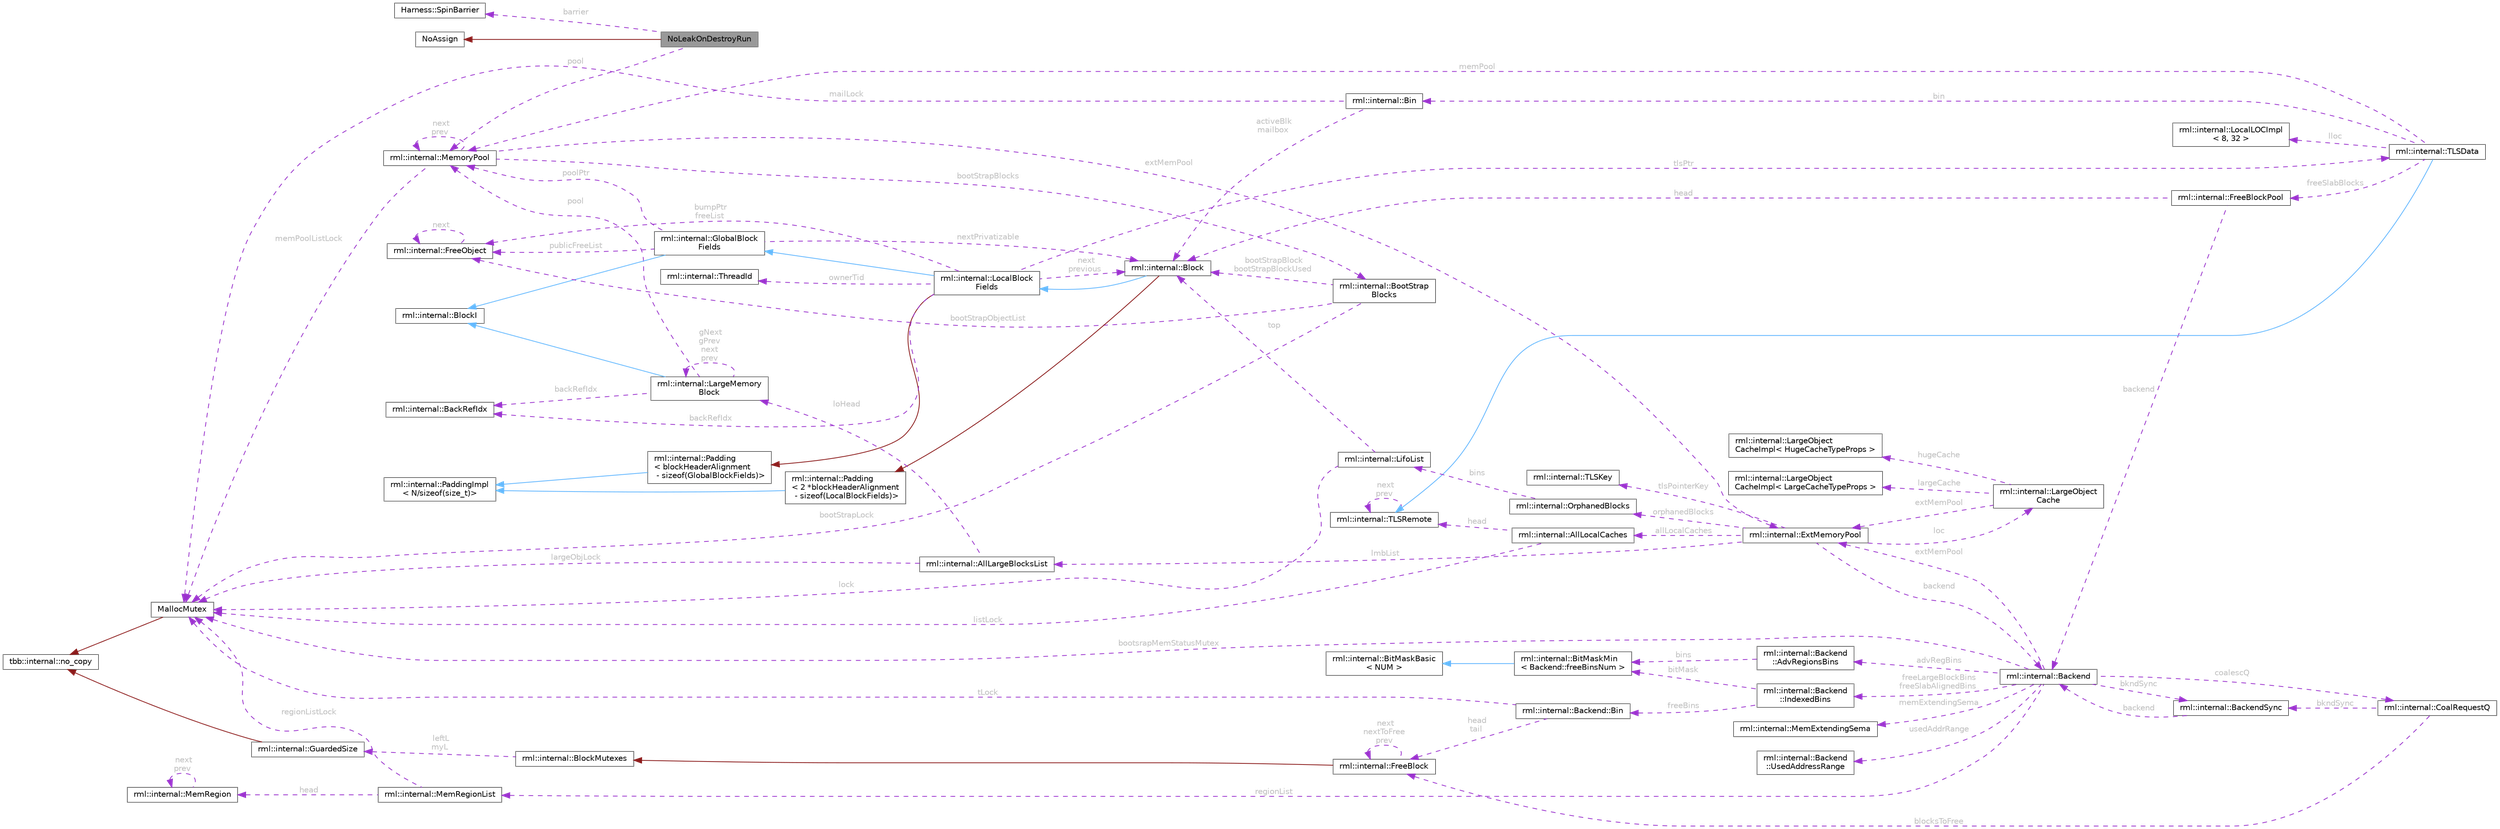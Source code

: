 digraph "NoLeakOnDestroyRun"
{
 // LATEX_PDF_SIZE
  bgcolor="transparent";
  edge [fontname=Helvetica,fontsize=10,labelfontname=Helvetica,labelfontsize=10];
  node [fontname=Helvetica,fontsize=10,shape=box,height=0.2,width=0.4];
  rankdir="LR";
  Node1 [id="Node000001",label="NoLeakOnDestroyRun",height=0.2,width=0.4,color="gray40", fillcolor="grey60", style="filled", fontcolor="black",tooltip=" "];
  Node2 -> Node1 [id="edge1_Node000001_Node000002",dir="back",color="firebrick4",style="solid",tooltip=" "];
  Node2 [id="Node000002",label="NoAssign",height=0.2,width=0.4,color="gray40", fillcolor="white", style="filled",URL="$class_no_assign.html",tooltip="Base class for prohibiting compiler-generated operator="];
  Node3 -> Node1 [id="edge2_Node000001_Node000003",dir="back",color="darkorchid3",style="dashed",tooltip=" ",label=" pool",fontcolor="grey" ];
  Node3 [id="Node000003",label="rml::internal::MemoryPool",height=0.2,width=0.4,color="gray40", fillcolor="white", style="filled",URL="$classrml_1_1internal_1_1_memory_pool.html",tooltip=" "];
  Node4 -> Node3 [id="edge3_Node000003_Node000004",dir="back",color="darkorchid3",style="dashed",tooltip=" ",label=" memPoolListLock",fontcolor="grey" ];
  Node4 [id="Node000004",label="MallocMutex",height=0.2,width=0.4,color="gray40", fillcolor="white", style="filled",URL="$class_malloc_mutex.html",tooltip="Stripped down version of spin_mutex."];
  Node5 -> Node4 [id="edge4_Node000004_Node000005",dir="back",color="firebrick4",style="solid",tooltip=" "];
  Node5 [id="Node000005",label="tbb::internal::no_copy",height=0.2,width=0.4,color="gray40", fillcolor="white", style="filled",tooltip=" "];
  Node3 -> Node3 [id="edge5_Node000003_Node000003",dir="back",color="darkorchid3",style="dashed",tooltip=" ",label=" next\nprev",fontcolor="grey" ];
  Node6 -> Node3 [id="edge6_Node000003_Node000006",dir="back",color="darkorchid3",style="dashed",tooltip=" ",label=" extMemPool",fontcolor="grey" ];
  Node6 [id="Node000006",label="rml::internal::ExtMemoryPool",height=0.2,width=0.4,color="gray40", fillcolor="white", style="filled",URL="$structrml_1_1internal_1_1_ext_memory_pool.html",tooltip=" "];
  Node7 -> Node6 [id="edge7_Node000006_Node000007",dir="back",color="darkorchid3",style="dashed",tooltip=" ",label=" backend",fontcolor="grey" ];
  Node7 [id="Node000007",label="rml::internal::Backend",height=0.2,width=0.4,color="gray40", fillcolor="white", style="filled",URL="$classrml_1_1internal_1_1_backend.html",tooltip=" "];
  Node6 -> Node7 [id="edge8_Node000007_Node000006",dir="back",color="darkorchid3",style="dashed",tooltip=" ",label=" extMemPool",fontcolor="grey" ];
  Node8 -> Node7 [id="edge9_Node000007_Node000008",dir="back",color="darkorchid3",style="dashed",tooltip=" ",label=" regionList",fontcolor="grey" ];
  Node8 [id="Node000008",label="rml::internal::MemRegionList",height=0.2,width=0.4,color="gray40", fillcolor="white", style="filled",URL="$classrml_1_1internal_1_1_mem_region_list.html",tooltip=" "];
  Node4 -> Node8 [id="edge10_Node000008_Node000004",dir="back",color="darkorchid3",style="dashed",tooltip=" ",label=" regionListLock",fontcolor="grey" ];
  Node9 -> Node8 [id="edge11_Node000008_Node000009",dir="back",color="darkorchid3",style="dashed",tooltip=" ",label=" head",fontcolor="grey" ];
  Node9 [id="Node000009",label="rml::internal::MemRegion",height=0.2,width=0.4,color="gray40", fillcolor="white", style="filled",URL="$structrml_1_1internal_1_1_mem_region.html",tooltip=" "];
  Node9 -> Node9 [id="edge12_Node000009_Node000009",dir="back",color="darkorchid3",style="dashed",tooltip=" ",label=" next\nprev",fontcolor="grey" ];
  Node10 -> Node7 [id="edge13_Node000007_Node000010",dir="back",color="darkorchid3",style="dashed",tooltip=" ",label=" coalescQ",fontcolor="grey" ];
  Node10 [id="Node000010",label="rml::internal::CoalRequestQ",height=0.2,width=0.4,color="gray40", fillcolor="white", style="filled",URL="$classrml_1_1internal_1_1_coal_request_q.html",tooltip=" "];
  Node11 -> Node10 [id="edge14_Node000010_Node000011",dir="back",color="darkorchid3",style="dashed",tooltip=" ",label=" blocksToFree",fontcolor="grey" ];
  Node11 [id="Node000011",label="rml::internal::FreeBlock",height=0.2,width=0.4,color="gray40", fillcolor="white", style="filled",URL="$classrml_1_1internal_1_1_free_block.html",tooltip=" "];
  Node12 -> Node11 [id="edge15_Node000011_Node000012",dir="back",color="firebrick4",style="solid",tooltip=" "];
  Node12 [id="Node000012",label="rml::internal::BlockMutexes",height=0.2,width=0.4,color="gray40", fillcolor="white", style="filled",URL="$classrml_1_1internal_1_1_block_mutexes.html",tooltip=" "];
  Node13 -> Node12 [id="edge16_Node000012_Node000013",dir="back",color="darkorchid3",style="dashed",tooltip=" ",label=" leftL\nmyL",fontcolor="grey" ];
  Node13 [id="Node000013",label="rml::internal::GuardedSize",height=0.2,width=0.4,color="gray40", fillcolor="white", style="filled",URL="$classrml_1_1internal_1_1_guarded_size.html",tooltip=" "];
  Node5 -> Node13 [id="edge17_Node000013_Node000005",dir="back",color="firebrick4",style="solid",tooltip=" "];
  Node11 -> Node11 [id="edge18_Node000011_Node000011",dir="back",color="darkorchid3",style="dashed",tooltip=" ",label=" next\nnextToFree\nprev",fontcolor="grey" ];
  Node14 -> Node10 [id="edge19_Node000010_Node000014",dir="back",color="darkorchid3",style="dashed",tooltip=" ",label=" bkndSync",fontcolor="grey" ];
  Node14 [id="Node000014",label="rml::internal::BackendSync",height=0.2,width=0.4,color="gray40", fillcolor="white", style="filled",URL="$classrml_1_1internal_1_1_backend_sync.html",tooltip=" "];
  Node7 -> Node14 [id="edge20_Node000014_Node000007",dir="back",color="darkorchid3",style="dashed",tooltip=" ",label=" backend",fontcolor="grey" ];
  Node14 -> Node7 [id="edge21_Node000007_Node000014",dir="back",color="darkorchid3",style="dashed",tooltip=" ",label=" bkndSync",fontcolor="grey" ];
  Node15 -> Node7 [id="edge22_Node000007_Node000015",dir="back",color="darkorchid3",style="dashed",tooltip=" ",label=" memExtendingSema",fontcolor="grey" ];
  Node15 [id="Node000015",label="rml::internal::MemExtendingSema",height=0.2,width=0.4,color="gray40", fillcolor="white", style="filled",URL="$classrml_1_1internal_1_1_mem_extending_sema.html",tooltip=" "];
  Node16 -> Node7 [id="edge23_Node000007_Node000016",dir="back",color="darkorchid3",style="dashed",tooltip=" ",label=" usedAddrRange",fontcolor="grey" ];
  Node16 [id="Node000016",label="rml::internal::Backend\l::UsedAddressRange",height=0.2,width=0.4,color="gray40", fillcolor="white", style="filled",URL="$classrml_1_1internal_1_1_backend_1_1_used_address_range.html",tooltip=" "];
  Node4 -> Node7 [id="edge24_Node000007_Node000004",dir="back",color="darkorchid3",style="dashed",tooltip=" ",label=" bootsrapMemStatusMutex",fontcolor="grey" ];
  Node17 -> Node7 [id="edge25_Node000007_Node000017",dir="back",color="darkorchid3",style="dashed",tooltip=" ",label=" advRegBins",fontcolor="grey" ];
  Node17 [id="Node000017",label="rml::internal::Backend\l::AdvRegionsBins",height=0.2,width=0.4,color="gray40", fillcolor="white", style="filled",URL="$classrml_1_1internal_1_1_backend_1_1_adv_regions_bins.html",tooltip=" "];
  Node18 -> Node17 [id="edge26_Node000017_Node000018",dir="back",color="darkorchid3",style="dashed",tooltip=" ",label=" bins",fontcolor="grey" ];
  Node18 [id="Node000018",label="rml::internal::BitMaskMin\l\< Backend::freeBinsNum \>",height=0.2,width=0.4,color="gray40", fillcolor="white", style="filled",URL="$classrml_1_1internal_1_1_bit_mask_min.html",tooltip=" "];
  Node19 -> Node18 [id="edge27_Node000018_Node000019",dir="back",color="steelblue1",style="solid",tooltip=" "];
  Node19 [id="Node000019",label="rml::internal::BitMaskBasic\l\< NUM \>",height=0.2,width=0.4,color="gray40", fillcolor="white", style="filled",URL="$classrml_1_1internal_1_1_bit_mask_basic.html",tooltip=" "];
  Node20 -> Node7 [id="edge28_Node000007_Node000020",dir="back",color="darkorchid3",style="dashed",tooltip=" ",label=" freeLargeBlockBins\nfreeSlabAlignedBins",fontcolor="grey" ];
  Node20 [id="Node000020",label="rml::internal::Backend\l::IndexedBins",height=0.2,width=0.4,color="gray40", fillcolor="white", style="filled",URL="$classrml_1_1internal_1_1_backend_1_1_indexed_bins.html",tooltip=" "];
  Node18 -> Node20 [id="edge29_Node000020_Node000018",dir="back",color="darkorchid3",style="dashed",tooltip=" ",label=" bitMask",fontcolor="grey" ];
  Node21 -> Node20 [id="edge30_Node000020_Node000021",dir="back",color="darkorchid3",style="dashed",tooltip=" ",label=" freeBins",fontcolor="grey" ];
  Node21 [id="Node000021",label="rml::internal::Backend::Bin",height=0.2,width=0.4,color="gray40", fillcolor="white", style="filled",URL="$structrml_1_1internal_1_1_backend_1_1_bin.html",tooltip=" "];
  Node11 -> Node21 [id="edge31_Node000021_Node000011",dir="back",color="darkorchid3",style="dashed",tooltip=" ",label=" head\ntail",fontcolor="grey" ];
  Node4 -> Node21 [id="edge32_Node000021_Node000004",dir="back",color="darkorchid3",style="dashed",tooltip=" ",label=" tLock",fontcolor="grey" ];
  Node22 -> Node6 [id="edge33_Node000006_Node000022",dir="back",color="darkorchid3",style="dashed",tooltip=" ",label=" loc",fontcolor="grey" ];
  Node22 [id="Node000022",label="rml::internal::LargeObject\lCache",height=0.2,width=0.4,color="gray40", fillcolor="white", style="filled",URL="$classrml_1_1internal_1_1_large_object_cache.html",tooltip=" "];
  Node23 -> Node22 [id="edge34_Node000022_Node000023",dir="back",color="darkorchid3",style="dashed",tooltip=" ",label=" hugeCache",fontcolor="grey" ];
  Node23 [id="Node000023",label="rml::internal::LargeObject\lCacheImpl\< HugeCacheTypeProps \>",height=0.2,width=0.4,color="gray40", fillcolor="white", style="filled",URL="$classrml_1_1internal_1_1_large_object_cache_impl.html",tooltip=" "];
  Node24 -> Node22 [id="edge35_Node000022_Node000024",dir="back",color="darkorchid3",style="dashed",tooltip=" ",label=" largeCache",fontcolor="grey" ];
  Node24 [id="Node000024",label="rml::internal::LargeObject\lCacheImpl\< LargeCacheTypeProps \>",height=0.2,width=0.4,color="gray40", fillcolor="white", style="filled",URL="$classrml_1_1internal_1_1_large_object_cache_impl.html",tooltip=" "];
  Node6 -> Node22 [id="edge36_Node000022_Node000006",dir="back",color="darkorchid3",style="dashed",tooltip=" ",label=" extMemPool",fontcolor="grey" ];
  Node25 -> Node6 [id="edge37_Node000006_Node000025",dir="back",color="darkorchid3",style="dashed",tooltip=" ",label=" allLocalCaches",fontcolor="grey" ];
  Node25 [id="Node000025",label="rml::internal::AllLocalCaches",height=0.2,width=0.4,color="gray40", fillcolor="white", style="filled",URL="$classrml_1_1internal_1_1_all_local_caches.html",tooltip=" "];
  Node26 -> Node25 [id="edge38_Node000025_Node000026",dir="back",color="darkorchid3",style="dashed",tooltip=" ",label=" head",fontcolor="grey" ];
  Node26 [id="Node000026",label="rml::internal::TLSRemote",height=0.2,width=0.4,color="gray40", fillcolor="white", style="filled",URL="$structrml_1_1internal_1_1_t_l_s_remote.html",tooltip=" "];
  Node26 -> Node26 [id="edge39_Node000026_Node000026",dir="back",color="darkorchid3",style="dashed",tooltip=" ",label=" next\nprev",fontcolor="grey" ];
  Node4 -> Node25 [id="edge40_Node000025_Node000004",dir="back",color="darkorchid3",style="dashed",tooltip=" ",label=" listLock",fontcolor="grey" ];
  Node27 -> Node6 [id="edge41_Node000006_Node000027",dir="back",color="darkorchid3",style="dashed",tooltip=" ",label=" orphanedBlocks",fontcolor="grey" ];
  Node27 [id="Node000027",label="rml::internal::OrphanedBlocks",height=0.2,width=0.4,color="gray40", fillcolor="white", style="filled",URL="$classrml_1_1internal_1_1_orphaned_blocks.html",tooltip=" "];
  Node28 -> Node27 [id="edge42_Node000027_Node000028",dir="back",color="darkorchid3",style="dashed",tooltip=" ",label=" bins",fontcolor="grey" ];
  Node28 [id="Node000028",label="rml::internal::LifoList",height=0.2,width=0.4,color="gray40", fillcolor="white", style="filled",URL="$classrml_1_1internal_1_1_lifo_list.html",tooltip=" "];
  Node29 -> Node28 [id="edge43_Node000028_Node000029",dir="back",color="darkorchid3",style="dashed",tooltip=" ",label=" top",fontcolor="grey" ];
  Node29 [id="Node000029",label="rml::internal::Block",height=0.2,width=0.4,color="gray40", fillcolor="white", style="filled",URL="$classrml_1_1internal_1_1_block.html",tooltip=" "];
  Node30 -> Node29 [id="edge44_Node000029_Node000030",dir="back",color="steelblue1",style="solid",tooltip=" "];
  Node30 [id="Node000030",label="rml::internal::LocalBlock\lFields",height=0.2,width=0.4,color="gray40", fillcolor="white", style="filled",URL="$classrml_1_1internal_1_1_local_block_fields.html",tooltip=" "];
  Node31 -> Node30 [id="edge45_Node000030_Node000031",dir="back",color="steelblue1",style="solid",tooltip=" "];
  Node31 [id="Node000031",label="rml::internal::GlobalBlock\lFields",height=0.2,width=0.4,color="gray40", fillcolor="white", style="filled",URL="$classrml_1_1internal_1_1_global_block_fields.html",tooltip=" "];
  Node32 -> Node31 [id="edge46_Node000031_Node000032",dir="back",color="steelblue1",style="solid",tooltip=" "];
  Node32 [id="Node000032",label="rml::internal::BlockI",height=0.2,width=0.4,color="gray40", fillcolor="white", style="filled",URL="$classrml_1_1internal_1_1_block_i.html",tooltip=" "];
  Node33 -> Node31 [id="edge47_Node000031_Node000033",dir="back",color="darkorchid3",style="dashed",tooltip=" ",label=" publicFreeList",fontcolor="grey" ];
  Node33 [id="Node000033",label="rml::internal::FreeObject",height=0.2,width=0.4,color="gray40", fillcolor="white", style="filled",URL="$structrml_1_1internal_1_1_free_object.html",tooltip=" "];
  Node33 -> Node33 [id="edge48_Node000033_Node000033",dir="back",color="darkorchid3",style="dashed",tooltip=" ",label=" next",fontcolor="grey" ];
  Node29 -> Node31 [id="edge49_Node000031_Node000029",dir="back",color="darkorchid3",style="dashed",tooltip=" ",label=" nextPrivatizable",fontcolor="grey" ];
  Node3 -> Node31 [id="edge50_Node000031_Node000003",dir="back",color="darkorchid3",style="dashed",tooltip=" ",label=" poolPtr",fontcolor="grey" ];
  Node34 -> Node30 [id="edge51_Node000030_Node000034",dir="back",color="firebrick4",style="solid",tooltip=" "];
  Node34 [id="Node000034",label="rml::internal::Padding\l\< blockHeaderAlignment\l - sizeof(GlobalBlockFields)\>",height=0.2,width=0.4,color="gray40", fillcolor="white", style="filled",URL="$structrml_1_1internal_1_1_padding.html",tooltip=" "];
  Node35 -> Node34 [id="edge52_Node000034_Node000035",dir="back",color="steelblue1",style="solid",tooltip=" "];
  Node35 [id="Node000035",label="rml::internal::PaddingImpl\l\< N/sizeof(size_t)\>",height=0.2,width=0.4,color="gray40", fillcolor="white", style="filled",URL="$structrml_1_1internal_1_1_padding_impl.html",tooltip=" "];
  Node29 -> Node30 [id="edge53_Node000030_Node000029",dir="back",color="darkorchid3",style="dashed",tooltip=" ",label=" next\nprevious",fontcolor="grey" ];
  Node33 -> Node30 [id="edge54_Node000030_Node000033",dir="back",color="darkorchid3",style="dashed",tooltip=" ",label=" bumpPtr\nfreeList",fontcolor="grey" ];
  Node36 -> Node30 [id="edge55_Node000030_Node000036",dir="back",color="darkorchid3",style="dashed",tooltip=" ",label=" tlsPtr",fontcolor="grey" ];
  Node36 [id="Node000036",label="rml::internal::TLSData",height=0.2,width=0.4,color="gray40", fillcolor="white", style="filled",URL="$classrml_1_1internal_1_1_t_l_s_data.html",tooltip=" "];
  Node26 -> Node36 [id="edge56_Node000036_Node000026",dir="back",color="steelblue1",style="solid",tooltip=" "];
  Node3 -> Node36 [id="edge57_Node000036_Node000003",dir="back",color="darkorchid3",style="dashed",tooltip=" ",label=" memPool",fontcolor="grey" ];
  Node37 -> Node36 [id="edge58_Node000036_Node000037",dir="back",color="darkorchid3",style="dashed",tooltip=" ",label=" bin",fontcolor="grey" ];
  Node37 [id="Node000037",label="rml::internal::Bin",height=0.2,width=0.4,color="gray40", fillcolor="white", style="filled",URL="$classrml_1_1internal_1_1_bin.html",tooltip=" "];
  Node29 -> Node37 [id="edge59_Node000037_Node000029",dir="back",color="darkorchid3",style="dashed",tooltip=" ",label=" activeBlk\nmailbox",fontcolor="grey" ];
  Node4 -> Node37 [id="edge60_Node000037_Node000004",dir="back",color="darkorchid3",style="dashed",tooltip=" ",label=" mailLock",fontcolor="grey" ];
  Node38 -> Node36 [id="edge61_Node000036_Node000038",dir="back",color="darkorchid3",style="dashed",tooltip=" ",label=" freeSlabBlocks",fontcolor="grey" ];
  Node38 [id="Node000038",label="rml::internal::FreeBlockPool",height=0.2,width=0.4,color="gray40", fillcolor="white", style="filled",URL="$classrml_1_1internal_1_1_free_block_pool.html",tooltip=" "];
  Node29 -> Node38 [id="edge62_Node000038_Node000029",dir="back",color="darkorchid3",style="dashed",tooltip=" ",label=" head",fontcolor="grey" ];
  Node7 -> Node38 [id="edge63_Node000038_Node000007",dir="back",color="darkorchid3",style="dashed",tooltip=" ",label=" backend",fontcolor="grey" ];
  Node39 -> Node36 [id="edge64_Node000036_Node000039",dir="back",color="darkorchid3",style="dashed",tooltip=" ",label=" lloc",fontcolor="grey" ];
  Node39 [id="Node000039",label="rml::internal::LocalLOCImpl\l\< 8, 32 \>",height=0.2,width=0.4,color="gray40", fillcolor="white", style="filled",URL="$classrml_1_1internal_1_1_local_l_o_c_impl.html",tooltip=" "];
  Node40 -> Node30 [id="edge65_Node000030_Node000040",dir="back",color="darkorchid3",style="dashed",tooltip=" ",label=" ownerTid",fontcolor="grey" ];
  Node40 [id="Node000040",label="rml::internal::ThreadId",height=0.2,width=0.4,color="gray40", fillcolor="white", style="filled",URL="$classrml_1_1internal_1_1_thread_id.html",tooltip=" "];
  Node41 -> Node30 [id="edge66_Node000030_Node000041",dir="back",color="darkorchid3",style="dashed",tooltip=" ",label=" backRefIdx",fontcolor="grey" ];
  Node41 [id="Node000041",label="rml::internal::BackRefIdx",height=0.2,width=0.4,color="gray40", fillcolor="white", style="filled",URL="$classrml_1_1internal_1_1_back_ref_idx.html",tooltip=" "];
  Node42 -> Node29 [id="edge67_Node000029_Node000042",dir="back",color="firebrick4",style="solid",tooltip=" "];
  Node42 [id="Node000042",label="rml::internal::Padding\l\< 2 *blockHeaderAlignment\l - sizeof(LocalBlockFields)\>",height=0.2,width=0.4,color="gray40", fillcolor="white", style="filled",URL="$structrml_1_1internal_1_1_padding.html",tooltip=" "];
  Node35 -> Node42 [id="edge68_Node000042_Node000035",dir="back",color="steelblue1",style="solid",tooltip=" "];
  Node4 -> Node28 [id="edge69_Node000028_Node000004",dir="back",color="darkorchid3",style="dashed",tooltip=" ",label=" lock",fontcolor="grey" ];
  Node43 -> Node6 [id="edge70_Node000006_Node000043",dir="back",color="darkorchid3",style="dashed",tooltip=" ",label=" lmbList",fontcolor="grey" ];
  Node43 [id="Node000043",label="rml::internal::AllLargeBlocksList",height=0.2,width=0.4,color="gray40", fillcolor="white", style="filled",URL="$classrml_1_1internal_1_1_all_large_blocks_list.html",tooltip=" "];
  Node4 -> Node43 [id="edge71_Node000043_Node000004",dir="back",color="darkorchid3",style="dashed",tooltip=" ",label=" largeObjLock",fontcolor="grey" ];
  Node44 -> Node43 [id="edge72_Node000043_Node000044",dir="back",color="darkorchid3",style="dashed",tooltip=" ",label=" loHead",fontcolor="grey" ];
  Node44 [id="Node000044",label="rml::internal::LargeMemory\lBlock",height=0.2,width=0.4,color="gray40", fillcolor="white", style="filled",URL="$structrml_1_1internal_1_1_large_memory_block.html",tooltip=" "];
  Node32 -> Node44 [id="edge73_Node000044_Node000032",dir="back",color="steelblue1",style="solid",tooltip=" "];
  Node3 -> Node44 [id="edge74_Node000044_Node000003",dir="back",color="darkorchid3",style="dashed",tooltip=" ",label=" pool",fontcolor="grey" ];
  Node44 -> Node44 [id="edge75_Node000044_Node000044",dir="back",color="darkorchid3",style="dashed",tooltip=" ",label=" gNext\ngPrev\nnext\nprev",fontcolor="grey" ];
  Node41 -> Node44 [id="edge76_Node000044_Node000041",dir="back",color="darkorchid3",style="dashed",tooltip=" ",label=" backRefIdx",fontcolor="grey" ];
  Node45 -> Node6 [id="edge77_Node000006_Node000045",dir="back",color="darkorchid3",style="dashed",tooltip=" ",label=" tlsPointerKey",fontcolor="grey" ];
  Node45 [id="Node000045",label="rml::internal::TLSKey",height=0.2,width=0.4,color="gray40", fillcolor="white", style="filled",URL="$classrml_1_1internal_1_1_t_l_s_key.html",tooltip=" "];
  Node46 -> Node3 [id="edge78_Node000003_Node000046",dir="back",color="darkorchid3",style="dashed",tooltip=" ",label=" bootStrapBlocks",fontcolor="grey" ];
  Node46 [id="Node000046",label="rml::internal::BootStrap\lBlocks",height=0.2,width=0.4,color="gray40", fillcolor="white", style="filled",URL="$classrml_1_1internal_1_1_boot_strap_blocks.html",tooltip=" "];
  Node4 -> Node46 [id="edge79_Node000046_Node000004",dir="back",color="darkorchid3",style="dashed",tooltip=" ",label=" bootStrapLock",fontcolor="grey" ];
  Node29 -> Node46 [id="edge80_Node000046_Node000029",dir="back",color="darkorchid3",style="dashed",tooltip=" ",label=" bootStrapBlock\nbootStrapBlockUsed",fontcolor="grey" ];
  Node33 -> Node46 [id="edge81_Node000046_Node000033",dir="back",color="darkorchid3",style="dashed",tooltip=" ",label=" bootStrapObjectList",fontcolor="grey" ];
  Node47 -> Node1 [id="edge82_Node000001_Node000047",dir="back",color="darkorchid3",style="dashed",tooltip=" ",label=" barrier",fontcolor="grey" ];
  Node47 [id="Node000047",label="Harness::SpinBarrier",height=0.2,width=0.4,color="gray40", fillcolor="white", style="filled",URL="$class_harness_1_1_spin_barrier.html",tooltip=" "];
}
